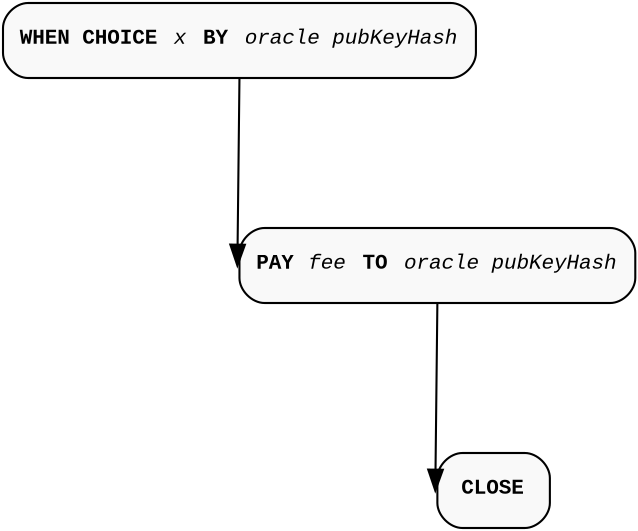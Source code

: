 digraph MarloweRequest {
  rankdir=TD;
  graph [pad="0.02", nodesep="0.6", ranksep="1", splines="line"];
  node [shape="rect", pad="0.1", style="filled, rounded", fillcolor="#f9f9f9", fontname="Courier New", fontsize="10"];
  edge [tailport="s", headport="w", color="#aaa", fontname="Courier New", fontsize="10"];

  OracleChoiceStep [label=<<b>WHEN CHOICE</b> <i>x</i> <b>BY</b> <i>oracle pubKeyHash</i>> color="#aaa" ];

  PayStep [label=<<b>PAY </b><i>fee</i> <b>TO</b> <i>oracle pubKeyHash</i>> color="#aaa" ];

  OracleChoiceStep -> PayStep;

  CloseStep [label=<<b>CLOSE</b>> color="#aaa" ];

  PayStep -> CloseStep;
}
